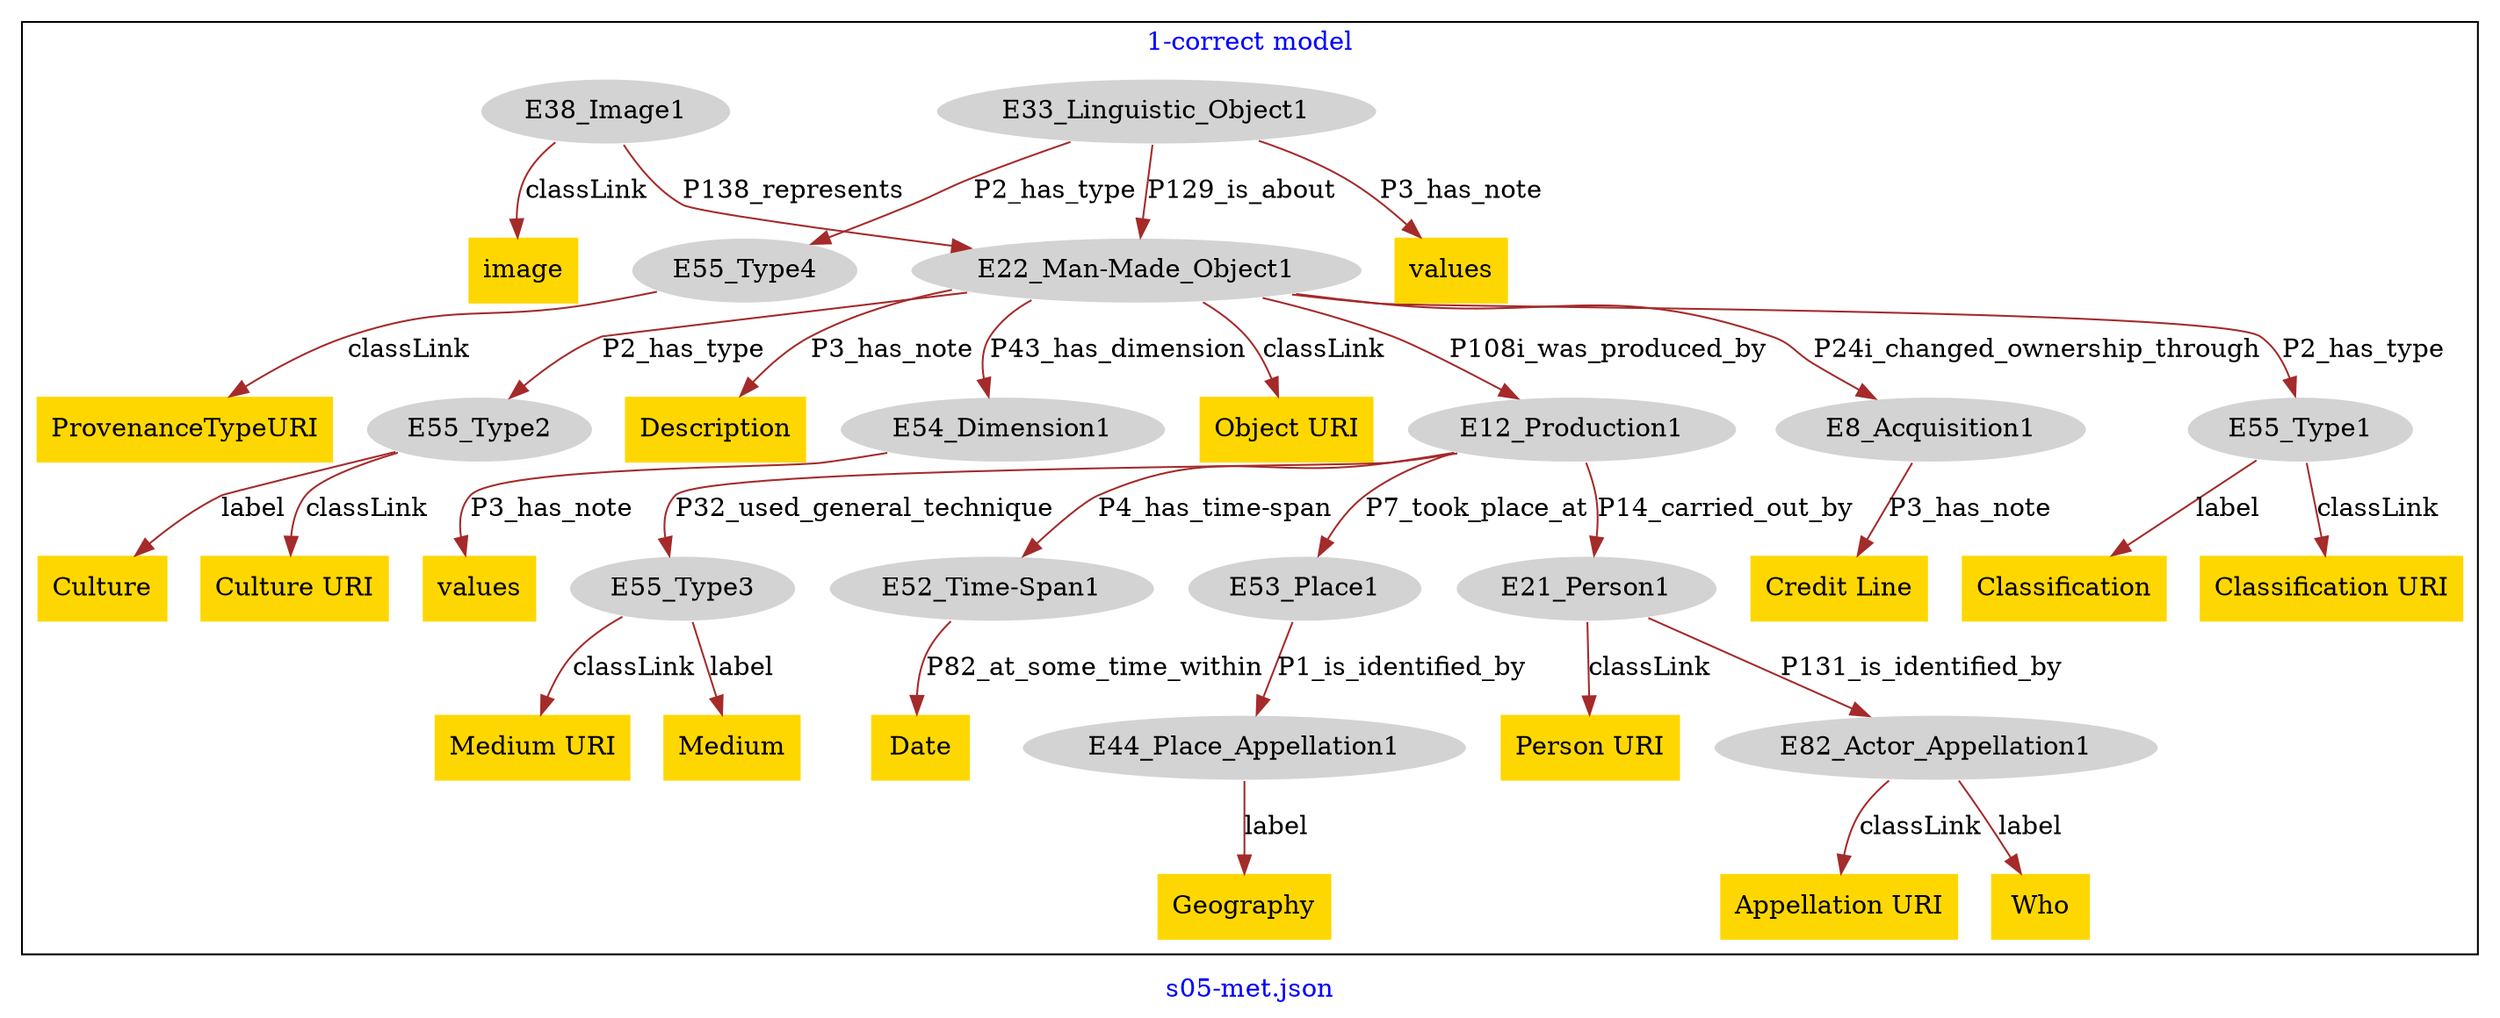 digraph n0 {
fontcolor="blue"
remincross="true"
label="s05-met.json"
subgraph cluster_0 {
label="1-correct model"
n2[style="filled",color="white",fillcolor="lightgray",label="E12_Production1"];
n3[style="filled",color="white",fillcolor="lightgray",label="E21_Person1"];
n4[style="filled",color="white",fillcolor="lightgray",label="E55_Type3"];
n5[style="filled",color="white",fillcolor="lightgray",label="E52_Time-Span1"];
n6[style="filled",color="white",fillcolor="lightgray",label="E53_Place1"];
n7[style="filled",color="white",fillcolor="lightgray",label="E82_Actor_Appellation1"];
n8[shape="plaintext",style="filled",fillcolor="gold",label="Person URI"];
n9[style="filled",color="white",fillcolor="lightgray",label="E22_Man-Made_Object1"];
n10[style="filled",color="white",fillcolor="lightgray",label="E8_Acquisition1"];
n11[style="filled",color="white",fillcolor="lightgray",label="E55_Type1"];
n12[style="filled",color="white",fillcolor="lightgray",label="E55_Type2"];
n13[shape="plaintext",style="filled",fillcolor="gold",label="Description"];
n14[style="filled",color="white",fillcolor="lightgray",label="E54_Dimension1"];
n15[shape="plaintext",style="filled",fillcolor="gold",label="Object URI"];
n16[style="filled",color="white",fillcolor="lightgray",label="E33_Linguistic_Object1"];
n17[style="filled",color="white",fillcolor="lightgray",label="E55_Type4"];
n18[shape="plaintext",style="filled",fillcolor="gold",label="values"];
n19[style="filled",color="white",fillcolor="lightgray",label="E38_Image1"];
n20[shape="plaintext",style="filled",fillcolor="gold",label="image"];
n21[style="filled",color="white",fillcolor="lightgray",label="E44_Place_Appellation1"];
n22[shape="plaintext",style="filled",fillcolor="gold",label="Geography"];
n23[shape="plaintext",style="filled",fillcolor="gold",label="Date"];
n24[shape="plaintext",style="filled",fillcolor="gold",label="values"];
n25[shape="plaintext",style="filled",fillcolor="gold",label="Classification URI"];
n26[shape="plaintext",style="filled",fillcolor="gold",label="Classification"];
n27[shape="plaintext",style="filled",fillcolor="gold",label="Culture URI"];
n28[shape="plaintext",style="filled",fillcolor="gold",label="Culture"];
n29[shape="plaintext",style="filled",fillcolor="gold",label="Medium URI"];
n30[shape="plaintext",style="filled",fillcolor="gold",label="Medium"];
n31[shape="plaintext",style="filled",fillcolor="gold",label="ProvenanceTypeURI"];
n32[shape="plaintext",style="filled",fillcolor="gold",label="Appellation URI"];
n33[shape="plaintext",style="filled",fillcolor="gold",label="Who"];
n34[shape="plaintext",style="filled",fillcolor="gold",label="Credit Line"];
}
subgraph cluster_1 {
label="candidate 0\nlink coherence:1.0\nconfidence:0.0\ncost:0.0\n-precision:0.0-recall:0.0"
}
n2 -> n3[color="brown",fontcolor="black",label="P14_carried_out_by"]
n2 -> n4[color="brown",fontcolor="black",label="P32_used_general_technique"]
n2 -> n5[color="brown",fontcolor="black",label="P4_has_time-span"]
n2 -> n6[color="brown",fontcolor="black",label="P7_took_place_at"]
n3 -> n7[color="brown",fontcolor="black",label="P131_is_identified_by"]
n3 -> n8[color="brown",fontcolor="black",label="classLink"]
n9 -> n2[color="brown",fontcolor="black",label="P108i_was_produced_by"]
n9 -> n10[color="brown",fontcolor="black",label="P24i_changed_ownership_through"]
n9 -> n11[color="brown",fontcolor="black",label="P2_has_type"]
n9 -> n12[color="brown",fontcolor="black",label="P2_has_type"]
n9 -> n13[color="brown",fontcolor="black",label="P3_has_note"]
n9 -> n14[color="brown",fontcolor="black",label="P43_has_dimension"]
n9 -> n15[color="brown",fontcolor="black",label="classLink"]
n16 -> n9[color="brown",fontcolor="black",label="P129_is_about"]
n16 -> n17[color="brown",fontcolor="black",label="P2_has_type"]
n16 -> n18[color="brown",fontcolor="black",label="P3_has_note"]
n19 -> n9[color="brown",fontcolor="black",label="P138_represents"]
n19 -> n20[color="brown",fontcolor="black",label="classLink"]
n21 -> n22[color="brown",fontcolor="black",label="label"]
n5 -> n23[color="brown",fontcolor="black",label="P82_at_some_time_within"]
n6 -> n21[color="brown",fontcolor="black",label="P1_is_identified_by"]
n14 -> n24[color="brown",fontcolor="black",label="P3_has_note"]
n11 -> n25[color="brown",fontcolor="black",label="classLink"]
n11 -> n26[color="brown",fontcolor="black",label="label"]
n12 -> n27[color="brown",fontcolor="black",label="classLink"]
n12 -> n28[color="brown",fontcolor="black",label="label"]
n4 -> n29[color="brown",fontcolor="black",label="classLink"]
n4 -> n30[color="brown",fontcolor="black",label="label"]
n17 -> n31[color="brown",fontcolor="black",label="classLink"]
n7 -> n32[color="brown",fontcolor="black",label="classLink"]
n7 -> n33[color="brown",fontcolor="black",label="label"]
n10 -> n34[color="brown",fontcolor="black",label="P3_has_note"]
}
